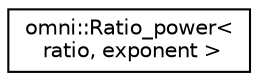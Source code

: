 digraph "Graphical Class Hierarchy"
{
  edge [fontname="Helvetica",fontsize="10",labelfontname="Helvetica",labelfontsize="10"];
  node [fontname="Helvetica",fontsize="10",shape=record];
  rankdir="LR";
  Node0 [label="omni::Ratio_power\<\l ratio, exponent \>",height=0.2,width=0.4,color="black", fillcolor="white", style="filled",URL="$classomni_1_1Ratio__power.html"];
}
